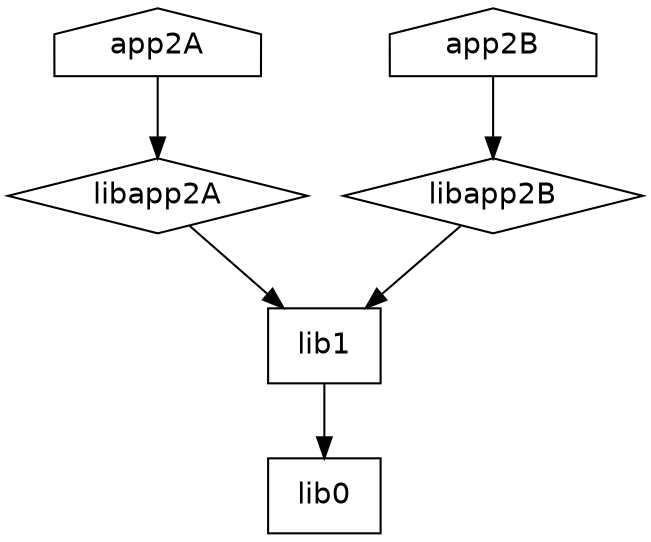 digraph CppCodeBaseTargetDependencyGraph {
	node [fontname=helvetica,
		fontsize=14
	];
	node30	 [label=app2A,
		shape=house];
	node28	 [label=libapp2A,
		shape=diamond];
	node30 -> node28;
	node21	 [label=lib1,
		shape=polygon];
	node13	 [label=lib0,
		shape=polygon];
	node21 -> node13;
	node28 -> node21;
	node42	 [label=app2B,
		shape=house];
	node38	 [label=libapp2B,
		shape=diamond];
	node42 -> node38;
	node38 -> node21;
}
